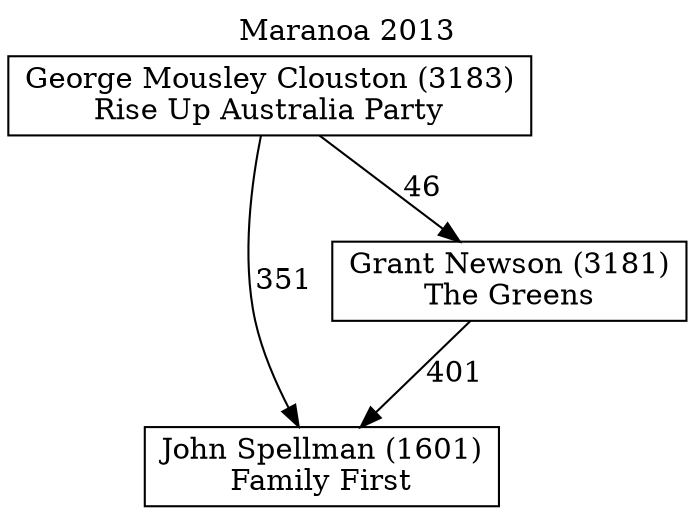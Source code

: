 // House preference flow
digraph "John Spellman (1601)_Maranoa_2013" {
	graph [label="Maranoa 2013" labelloc=t mclimit=10]
	node [shape=box]
	"John Spellman (1601)" [label="John Spellman (1601)
Family First"]
	"Grant Newson (3181)" [label="Grant Newson (3181)
The Greens"]
	"George Mousley Clouston (3183)" [label="George Mousley Clouston (3183)
Rise Up Australia Party"]
	"Grant Newson (3181)" -> "John Spellman (1601)" [label=401]
	"George Mousley Clouston (3183)" -> "Grant Newson (3181)" [label=46]
	"George Mousley Clouston (3183)" -> "John Spellman (1601)" [label=351]
}
